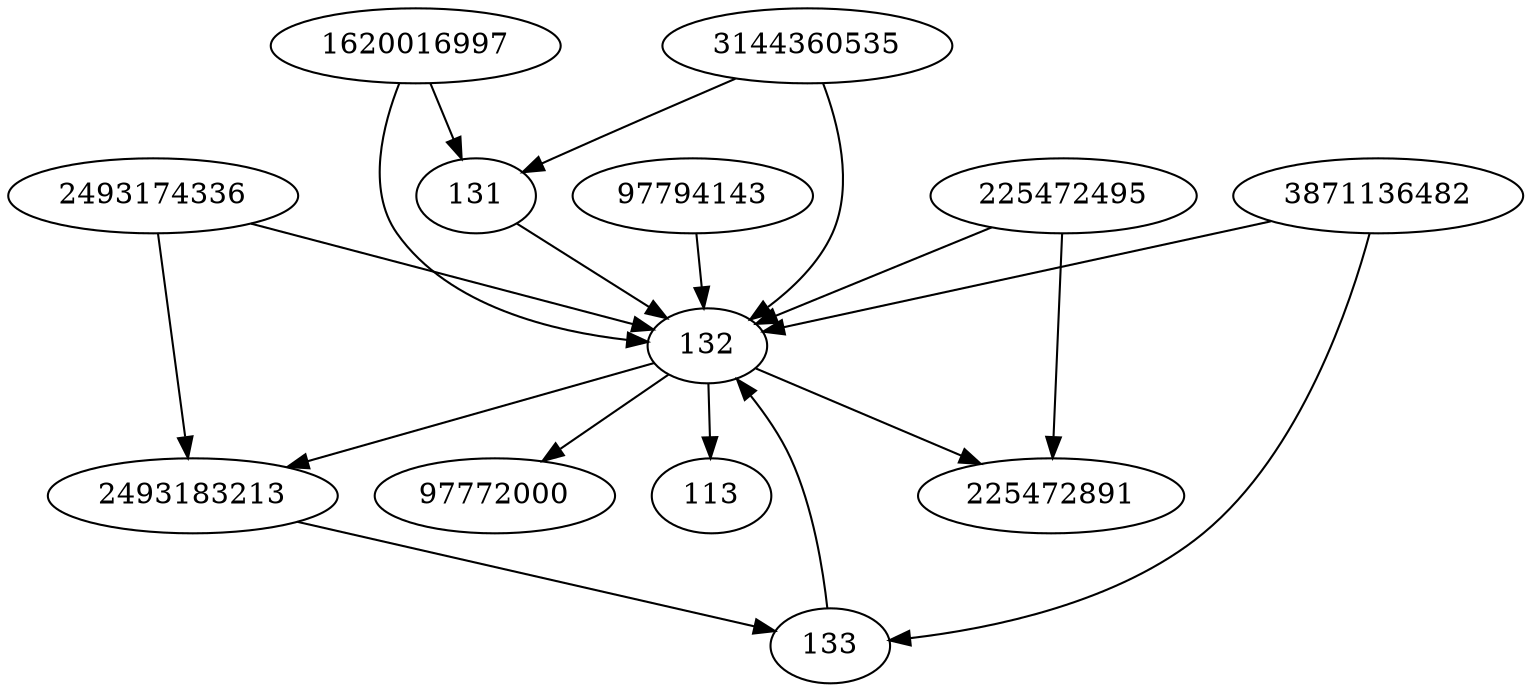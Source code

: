 strict digraph  {
2493174336;
97772000;
3871136482;
131;
132;
1620016997;
133;
2493183213;
225472495;
113;
3144360535;
225472891;
97794143;
2493174336 -> 2493183213;
2493174336 -> 132;
3871136482 -> 132;
3871136482 -> 133;
131 -> 132;
132 -> 2493183213;
132 -> 97772000;
132 -> 225472891;
132 -> 113;
1620016997 -> 131;
1620016997 -> 132;
133 -> 132;
2493183213 -> 133;
225472495 -> 225472891;
225472495 -> 132;
3144360535 -> 131;
3144360535 -> 132;
97794143 -> 132;
}
